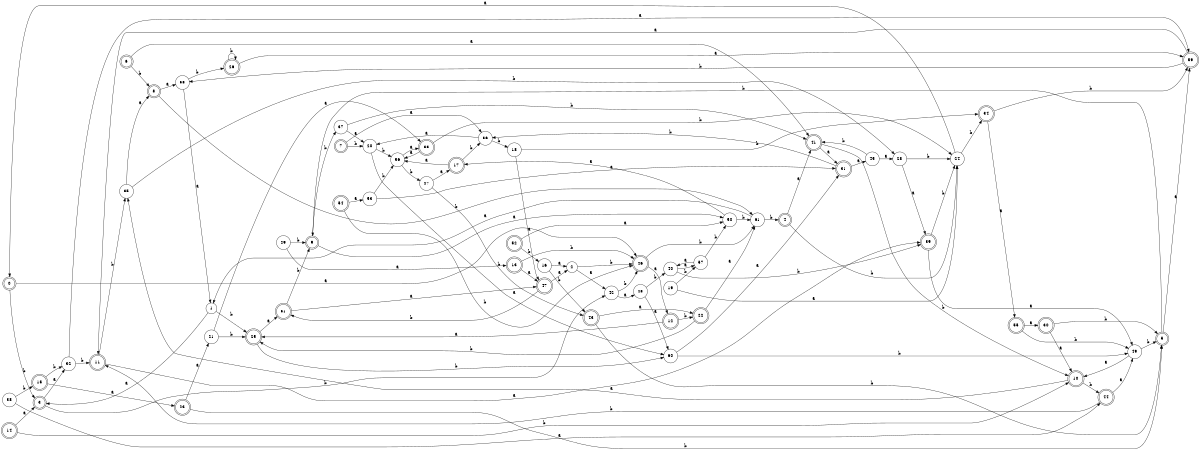 digraph n50_10 {
__start0 [label="" shape="none"];

rankdir=LR;
size="8,5";

s0 [style="rounded,filled", color="black", fillcolor="white" shape="doublecircle", label="0"];
s1 [style="filled", color="black", fillcolor="white" shape="circle", label="1"];
s2 [style="filled", color="black", fillcolor="white" shape="circle", label="2"];
s3 [style="rounded,filled", color="black", fillcolor="white" shape="doublecircle", label="3"];
s4 [style="rounded,filled", color="black", fillcolor="white" shape="doublecircle", label="4"];
s5 [style="rounded,filled", color="black", fillcolor="white" shape="doublecircle", label="5"];
s6 [style="rounded,filled", color="black", fillcolor="white" shape="doublecircle", label="6"];
s7 [style="rounded,filled", color="black", fillcolor="white" shape="doublecircle", label="7"];
s8 [style="rounded,filled", color="black", fillcolor="white" shape="doublecircle", label="8"];
s9 [style="rounded,filled", color="black", fillcolor="white" shape="doublecircle", label="9"];
s10 [style="rounded,filled", color="black", fillcolor="white" shape="doublecircle", label="10"];
s11 [style="rounded,filled", color="black", fillcolor="white" shape="doublecircle", label="11"];
s12 [style="rounded,filled", color="black", fillcolor="white" shape="doublecircle", label="12"];
s13 [style="rounded,filled", color="black", fillcolor="white" shape="doublecircle", label="13"];
s14 [style="rounded,filled", color="black", fillcolor="white" shape="doublecircle", label="14"];
s15 [style="rounded,filled", color="black", fillcolor="white" shape="doublecircle", label="15"];
s16 [style="filled", color="black", fillcolor="white" shape="circle", label="16"];
s17 [style="rounded,filled", color="black", fillcolor="white" shape="doublecircle", label="17"];
s18 [style="filled", color="black", fillcolor="white" shape="circle", label="18"];
s19 [style="filled", color="black", fillcolor="white" shape="circle", label="19"];
s20 [style="filled", color="black", fillcolor="white" shape="circle", label="20"];
s21 [style="filled", color="black", fillcolor="white" shape="circle", label="21"];
s22 [style="rounded,filled", color="black", fillcolor="white" shape="doublecircle", label="22"];
s23 [style="rounded,filled", color="black", fillcolor="white" shape="doublecircle", label="23"];
s24 [style="filled", color="black", fillcolor="white" shape="circle", label="24"];
s25 [style="rounded,filled", color="black", fillcolor="white" shape="doublecircle", label="25"];
s26 [style="rounded,filled", color="black", fillcolor="white" shape="doublecircle", label="26"];
s27 [style="filled", color="black", fillcolor="white" shape="circle", label="27"];
s28 [style="filled", color="black", fillcolor="white" shape="circle", label="28"];
s29 [style="filled", color="black", fillcolor="white" shape="circle", label="29"];
s30 [style="rounded,filled", color="black", fillcolor="white" shape="doublecircle", label="30"];
s31 [style="rounded,filled", color="black", fillcolor="white" shape="doublecircle", label="31"];
s32 [style="filled", color="black", fillcolor="white" shape="circle", label="32"];
s33 [style="rounded,filled", color="black", fillcolor="white" shape="doublecircle", label="33"];
s34 [style="rounded,filled", color="black", fillcolor="white" shape="doublecircle", label="34"];
s35 [style="filled", color="black", fillcolor="white" shape="circle", label="35"];
s36 [style="filled", color="black", fillcolor="white" shape="circle", label="36"];
s37 [style="filled", color="black", fillcolor="white" shape="circle", label="37"];
s38 [style="filled", color="black", fillcolor="white" shape="circle", label="38"];
s39 [style="rounded,filled", color="black", fillcolor="white" shape="doublecircle", label="39"];
s40 [style="filled", color="black", fillcolor="white" shape="circle", label="40"];
s41 [style="rounded,filled", color="black", fillcolor="white" shape="doublecircle", label="41"];
s42 [style="filled", color="black", fillcolor="white" shape="circle", label="42"];
s43 [style="rounded,filled", color="black", fillcolor="white" shape="doublecircle", label="43"];
s44 [style="rounded,filled", color="black", fillcolor="white" shape="doublecircle", label="44"];
s45 [style="filled", color="black", fillcolor="white" shape="circle", label="45"];
s46 [style="rounded,filled", color="black", fillcolor="white" shape="doublecircle", label="46"];
s47 [style="rounded,filled", color="black", fillcolor="white" shape="doublecircle", label="47"];
s48 [style="filled", color="black", fillcolor="white" shape="circle", label="48"];
s49 [style="filled", color="black", fillcolor="white" shape="circle", label="49"];
s50 [style="filled", color="black", fillcolor="white" shape="circle", label="50"];
s51 [style="rounded,filled", color="black", fillcolor="white" shape="doublecircle", label="51"];
s52 [style="rounded,filled", color="black", fillcolor="white" shape="doublecircle", label="52"];
s53 [style="filled", color="black", fillcolor="white" shape="circle", label="53"];
s54 [style="rounded,filled", color="black", fillcolor="white" shape="doublecircle", label="54"];
s55 [style="rounded,filled", color="black", fillcolor="white" shape="doublecircle", label="55"];
s56 [style="filled", color="black", fillcolor="white" shape="circle", label="56"];
s57 [style="filled", color="black", fillcolor="white" shape="circle", label="57"];
s58 [style="filled", color="black", fillcolor="white" shape="circle", label="58"];
s59 [style="rounded,filled", color="black", fillcolor="white" shape="doublecircle", label="59"];
s60 [style="filled", color="black", fillcolor="white" shape="circle", label="60"];
s61 [style="filled", color="black", fillcolor="white" shape="circle", label="61"];
s0 -> s46 [label="a"];
s0 -> s3 [label="b"];
s1 -> s3 [label="a"];
s1 -> s25 [label="b"];
s2 -> s42 [label="a"];
s2 -> s46 [label="b"];
s3 -> s32 [label="a"];
s3 -> s42 [label="b"];
s4 -> s41 [label="a"];
s4 -> s24 [label="b"];
s5 -> s59 [label="a"];
s5 -> s9 [label="b"];
s6 -> s41 [label="a"];
s6 -> s8 [label="b"];
s7 -> s36 [label="a"];
s7 -> s20 [label="b"];
s8 -> s58 [label="a"];
s8 -> s61 [label="b"];
s9 -> s50 [label="a"];
s9 -> s37 [label="b"];
s10 -> s35 [label="a"];
s10 -> s44 [label="b"];
s11 -> s39 [label="a"];
s11 -> s35 [label="b"];
s12 -> s25 [label="a"];
s12 -> s22 [label="b"];
s13 -> s47 [label="a"];
s13 -> s46 [label="b"];
s14 -> s3 [label="a"];
s14 -> s10 [label="b"];
s15 -> s23 [label="a"];
s15 -> s32 [label="b"];
s16 -> s2 [label="a"];
s16 -> s43 [label="b"];
s17 -> s56 [label="a"];
s17 -> s36 [label="b"];
s18 -> s47 [label="a"];
s18 -> s34 [label="b"];
s19 -> s24 [label="a"];
s19 -> s57 [label="b"];
s20 -> s60 [label="a"];
s20 -> s56 [label="b"];
s21 -> s33 [label="a"];
s21 -> s25 [label="b"];
s22 -> s61 [label="a"];
s22 -> s25 [label="b"];
s23 -> s21 [label="a"];
s23 -> s5 [label="b"];
s24 -> s0 [label="a"];
s24 -> s34 [label="b"];
s25 -> s51 [label="a"];
s25 -> s60 [label="b"];
s26 -> s59 [label="a"];
s26 -> s26 [label="b"];
s27 -> s17 [label="a"];
s27 -> s43 [label="b"];
s28 -> s39 [label="a"];
s28 -> s24 [label="b"];
s29 -> s13 [label="a"];
s29 -> s9 [label="b"];
s30 -> s10 [label="a"];
s30 -> s5 [label="b"];
s31 -> s45 [label="a"];
s31 -> s36 [label="b"];
s32 -> s59 [label="a"];
s32 -> s11 [label="b"];
s33 -> s56 [label="a"];
s33 -> s24 [label="b"];
s34 -> s55 [label="a"];
s34 -> s59 [label="b"];
s35 -> s8 [label="a"];
s35 -> s28 [label="b"];
s36 -> s20 [label="a"];
s36 -> s18 [label="b"];
s37 -> s20 [label="a"];
s37 -> s41 [label="b"];
s38 -> s44 [label="a"];
s38 -> s15 [label="b"];
s39 -> s49 [label="a"];
s39 -> s24 [label="b"];
s40 -> s57 [label="a"];
s40 -> s39 [label="b"];
s41 -> s31 [label="a"];
s41 -> s10 [label="b"];
s42 -> s48 [label="a"];
s42 -> s46 [label="b"];
s43 -> s22 [label="a"];
s43 -> s5 [label="b"];
s44 -> s49 [label="a"];
s44 -> s11 [label="b"];
s45 -> s28 [label="a"];
s45 -> s41 [label="b"];
s46 -> s12 [label="a"];
s46 -> s61 [label="b"];
s47 -> s2 [label="a"];
s47 -> s51 [label="b"];
s48 -> s60 [label="a"];
s48 -> s40 [label="b"];
s49 -> s10 [label="a"];
s49 -> s5 [label="b"];
s50 -> s17 [label="a"];
s50 -> s61 [label="b"];
s51 -> s47 [label="a"];
s51 -> s9 [label="b"];
s52 -> s50 [label="a"];
s52 -> s16 [label="b"];
s53 -> s31 [label="a"];
s53 -> s56 [label="b"];
s54 -> s53 [label="a"];
s54 -> s46 [label="b"];
s55 -> s30 [label="a"];
s55 -> s49 [label="b"];
s56 -> s33 [label="a"];
s56 -> s27 [label="b"];
s57 -> s40 [label="a"];
s57 -> s50 [label="b"];
s58 -> s1 [label="a"];
s58 -> s26 [label="b"];
s59 -> s11 [label="a"];
s59 -> s58 [label="b"];
s60 -> s31 [label="a"];
s60 -> s49 [label="b"];
s61 -> s1 [label="a"];
s61 -> s4 [label="b"];

}